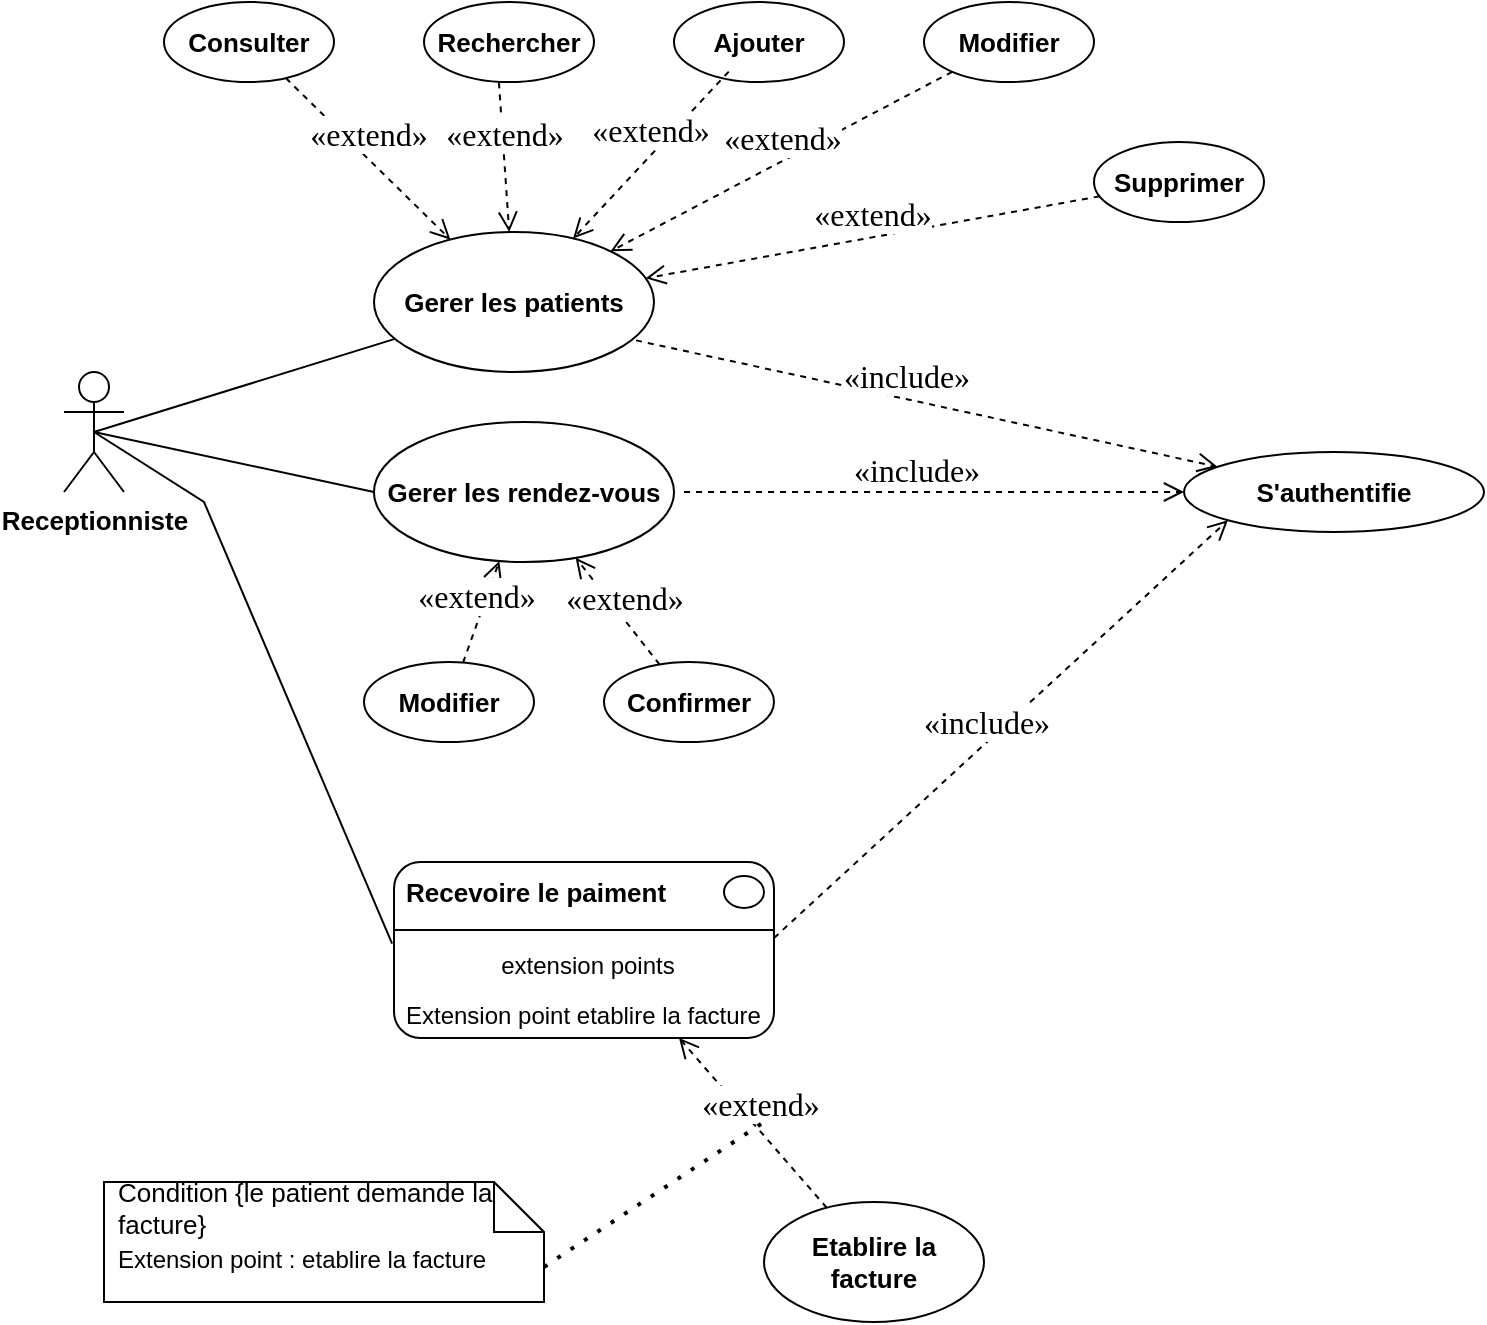 <mxfile version="26.1.1">
  <diagram name="Page-1" id="u1gZ2aq9LTJj9w4wvYT-">
    <mxGraphModel dx="1500" dy="757" grid="1" gridSize="10" guides="1" tooltips="1" connect="1" arrows="1" fold="1" page="1" pageScale="1" pageWidth="850" pageHeight="1100" math="0" shadow="0">
      <root>
        <mxCell id="0" />
        <mxCell id="1" parent="0" />
        <mxCell id="EjZLoeSiAbHl-7pljlfA-1" value="Receptionniste" style="shape=umlActor;verticalLabelPosition=bottom;verticalAlign=top;html=1;fontSize=13;fontStyle=1" vertex="1" parent="1">
          <mxGeometry x="40" y="225" width="30" height="60" as="geometry" />
        </mxCell>
        <mxCell id="EjZLoeSiAbHl-7pljlfA-2" value="Gerer les patients" style="ellipse;whiteSpace=wrap;html=1;fontSize=13;fontStyle=1" vertex="1" parent="1">
          <mxGeometry x="195" y="155" width="140" height="70" as="geometry" />
        </mxCell>
        <mxCell id="EjZLoeSiAbHl-7pljlfA-3" value="Gerer les rendez-vous" style="ellipse;whiteSpace=wrap;html=1;fontSize=13;fontStyle=1" vertex="1" parent="1">
          <mxGeometry x="195" y="250" width="150" height="70" as="geometry" />
        </mxCell>
        <mxCell id="EjZLoeSiAbHl-7pljlfA-4" value="Modifier" style="ellipse;whiteSpace=wrap;html=1;fontSize=13;fontStyle=1" vertex="1" parent="1">
          <mxGeometry x="190" y="370" width="85" height="40" as="geometry" />
        </mxCell>
        <mxCell id="EjZLoeSiAbHl-7pljlfA-5" value="Confirmer" style="ellipse;whiteSpace=wrap;html=1;fontSize=13;fontStyle=1" vertex="1" parent="1">
          <mxGeometry x="310" y="370" width="85" height="40" as="geometry" />
        </mxCell>
        <mxCell id="EjZLoeSiAbHl-7pljlfA-6" value="Consulter" style="ellipse;whiteSpace=wrap;html=1;fontSize=13;fontStyle=1" vertex="1" parent="1">
          <mxGeometry x="90" y="40" width="85" height="40" as="geometry" />
        </mxCell>
        <mxCell id="EjZLoeSiAbHl-7pljlfA-7" value="Rechercher" style="ellipse;whiteSpace=wrap;html=1;fontSize=13;fontStyle=1" vertex="1" parent="1">
          <mxGeometry x="220" y="40" width="85" height="40" as="geometry" />
        </mxCell>
        <mxCell id="EjZLoeSiAbHl-7pljlfA-8" value="Ajouter" style="ellipse;whiteSpace=wrap;html=1;fontSize=13;fontStyle=1" vertex="1" parent="1">
          <mxGeometry x="345" y="40" width="85" height="40" as="geometry" />
        </mxCell>
        <mxCell id="EjZLoeSiAbHl-7pljlfA-9" value="Modifier" style="ellipse;whiteSpace=wrap;html=1;fontSize=13;fontStyle=1" vertex="1" parent="1">
          <mxGeometry x="470" y="40" width="85" height="40" as="geometry" />
        </mxCell>
        <mxCell id="EjZLoeSiAbHl-7pljlfA-10" value="Supprimer" style="ellipse;whiteSpace=wrap;html=1;fontSize=13;fontStyle=1" vertex="1" parent="1">
          <mxGeometry x="555" y="110" width="85" height="40" as="geometry" />
        </mxCell>
        <mxCell id="EjZLoeSiAbHl-7pljlfA-12" value="&lt;span style=&quot;color: rgba(0, 0, 0, 0); font-family: monospace; font-size: 0px; text-align: start; background-color: rgb(251, 251, 251);&quot;&gt;%3CmxGraphModel%3E%3Croot%3E%3CmxCell%20id%3D%220%22%2F%3E%3CmxCell%20id%3D%221%22%20parent%3D%220%22%2F%3E%3CmxCell%20id%3D%222%22%20value%3D%22%22%20style%3D%22endArrow%3Dnone%3Bdashed%3D1%3Bhtml%3D1%3Brounded%3D0%3BentryX%3D0.004%3BentryY%3D0.347%3BentryDx%3D0%3BentryDy%3D0%3BentryPerimeter%3D0%3BexitX%3D1%3BexitY%3D0.5%3BexitDx%3D0%3BexitDy%3D0%3B%22%20edge%3D%221%22%20parent%3D%221%22%3E%3CmxGeometry%20width%3D%2250%22%20height%3D%2250%22%20relative%3D%221%22%20as%3D%22geometry%22%3E%3CmxPoint%20x%3D%22490%22%20y%3D%22265%22%20as%3D%22sourcePoint%22%2F%3E%3CmxPoint%20x%3D%22611%22%20y%3D%22299%22%20as%3D%22targetPoint%22%2F%3E%3CArray%20as%3D%22points%22%3E%3CmxPoint%20x%3D%22530%22%20y%3D%22265%22%2F%3E%3C%2FArray%3E%3C%2FmxGeometry%3E%3C%2FmxCell%3E%3C%2Froot%3E%3C%2FmxGraphModel%3E&lt;/span&gt;&lt;span style=&quot;color: rgba(0, 0, 0, 0); font-family: monospace; font-size: 0px; text-align: start; background-color: rgb(251, 251, 251);&quot;&gt;%3CmxGraphModel%3E%3Croot%3E%3CmxCell%20id%3D%220%22%2F%3E%3CmxCell%20id%3D%221%22%20parent%3D%220%22%2F%3E%3CmxCell%20id%3D%222%22%20value%3D%22%22%20style%3D%22endArrow%3Dnone%3Bdashed%3D1%3Bhtml%3D1%3Brounded%3D0%3BentryX%3D0.004%3BentryY%3D0.347%3BentryDx%3D0%3BentryDy%3D0%3BentryPerimeter%3D0%3BexitX%3D1%3BexitY%3D0.5%3BexitDx%3D0%3BexitDy%3D0%3B%22%20edge%3D%221%22%20parent%3D%221%22%3E%3CmxGeometry%20width%3D%2250%22%20height%3D%2250%22%20relative%3D%221%22%20as%3D%22geometry%22%3E%3CmxPoint%20x%3D%22490%22%20y%3D%22265%22%20as%3D%22sourcePoint%22%2F%3E%3CmxPoint%20x%3D%22611%22%20y%3D%22299%22%20as%3D%22targetPoint%22%2F%3E%3CArray%20as%3D%22points%22%3E%3CmxPoint%20x%3D%22530%22%20y%3D%22265%22%2F%3E%3C%2FArray%3E%3C%2FmxGeometry%3E%3C%2FmxCell%3E%3C%2Froot%3E%3C%2FmxGraphModel%3E&lt;/span&gt;&lt;span style=&quot;font-size:12.0pt;font-family:&amp;quot;Times New Roman&amp;quot;,serif;&lt;br/&gt;mso-fareast-font-family:&amp;quot;Times New Roman&amp;quot;;mso-ansi-language:FR;mso-fareast-language:&lt;br/&gt;FR;mso-bidi-language:AR-SA&quot;&gt;«extend»&lt;/span&gt;" style="html=1;verticalAlign=bottom;endArrow=open;dashed=1;endSize=8;curved=0;rounded=0;elbow=vertical;" edge="1" parent="1" source="EjZLoeSiAbHl-7pljlfA-10" target="EjZLoeSiAbHl-7pljlfA-2">
          <mxGeometry relative="1" as="geometry">
            <mxPoint x="460" y="180" as="sourcePoint" />
            <mxPoint x="380" y="180" as="targetPoint" />
          </mxGeometry>
        </mxCell>
        <mxCell id="EjZLoeSiAbHl-7pljlfA-14" value="&lt;span style=&quot;color: rgba(0, 0, 0, 0); font-family: monospace; font-size: 0px; text-align: start; background-color: rgb(251, 251, 251);&quot;&gt;%3CmxGraphModel%3E%3Croot%3E%3CmxCell%20id%3D%220%22%2F%3E%3CmxCell%20id%3D%221%22%20parent%3D%220%22%2F%3E%3CmxCell%20id%3D%222%22%20value%3D%22%22%20style%3D%22endArrow%3Dnone%3Bdashed%3D1%3Bhtml%3D1%3Brounded%3D0%3BentryX%3D0.004%3BentryY%3D0.347%3BentryDx%3D0%3BentryDy%3D0%3BentryPerimeter%3D0%3BexitX%3D1%3BexitY%3D0.5%3BexitDx%3D0%3BexitDy%3D0%3B%22%20edge%3D%221%22%20parent%3D%221%22%3E%3CmxGeometry%20width%3D%2250%22%20height%3D%2250%22%20relative%3D%221%22%20as%3D%22geometry%22%3E%3CmxPoint%20x%3D%22490%22%20y%3D%22265%22%20as%3D%22sourcePoint%22%2F%3E%3CmxPoint%20x%3D%22611%22%20y%3D%22299%22%20as%3D%22targetPoint%22%2F%3E%3CArray%20as%3D%22points%22%3E%3CmxPoint%20x%3D%22530%22%20y%3D%22265%22%2F%3E%3C%2FArray%3E%3C%2FmxGeometry%3E%3C%2FmxCell%3E%3C%2Froot%3E%3C%2FmxGraphModel%3E&lt;/span&gt;&lt;span style=&quot;color: rgba(0, 0, 0, 0); font-family: monospace; font-size: 0px; text-align: start; background-color: rgb(251, 251, 251);&quot;&gt;%3CmxGraphModel%3E%3Croot%3E%3CmxCell%20id%3D%220%22%2F%3E%3CmxCell%20id%3D%221%22%20parent%3D%220%22%2F%3E%3CmxCell%20id%3D%222%22%20value%3D%22%22%20style%3D%22endArrow%3Dnone%3Bdashed%3D1%3Bhtml%3D1%3Brounded%3D0%3BentryX%3D0.004%3BentryY%3D0.347%3BentryDx%3D0%3BentryDy%3D0%3BentryPerimeter%3D0%3BexitX%3D1%3BexitY%3D0.5%3BexitDx%3D0%3BexitDy%3D0%3B%22%20edge%3D%221%22%20parent%3D%221%22%3E%3CmxGeometry%20width%3D%2250%22%20height%3D%2250%22%20relative%3D%221%22%20as%3D%22geometry%22%3E%3CmxPoint%20x%3D%22490%22%20y%3D%22265%22%20as%3D%22sourcePoint%22%2F%3E%3CmxPoint%20x%3D%22611%22%20y%3D%22299%22%20as%3D%22targetPoint%22%2F%3E%3CArray%20as%3D%22points%22%3E%3CmxPoint%20x%3D%22530%22%20y%3D%22265%22%2F%3E%3C%2FArray%3E%3C%2FmxGeometry%3E%3C%2FmxCell%3E%3C%2Froot%3E%3C%2FmxGraphModel%3E&lt;/span&gt;&lt;span style=&quot;font-size:12.0pt;font-family:&amp;quot;Times New Roman&amp;quot;,serif;&lt;br/&gt;mso-fareast-font-family:&amp;quot;Times New Roman&amp;quot;;mso-ansi-language:FR;mso-fareast-language:&lt;br/&gt;FR;mso-bidi-language:AR-SA&quot;&gt;«extend»&lt;/span&gt;" style="html=1;verticalAlign=bottom;endArrow=open;dashed=1;endSize=8;curved=0;rounded=0;elbow=vertical;" edge="1" parent="1" source="EjZLoeSiAbHl-7pljlfA-9" target="EjZLoeSiAbHl-7pljlfA-2">
          <mxGeometry relative="1" as="geometry">
            <mxPoint x="558" y="137" as="sourcePoint" />
            <mxPoint x="331" y="178" as="targetPoint" />
            <Array as="points" />
          </mxGeometry>
        </mxCell>
        <mxCell id="EjZLoeSiAbHl-7pljlfA-15" value="&lt;span style=&quot;color: rgba(0, 0, 0, 0); font-family: monospace; font-size: 0px; text-align: start; background-color: rgb(251, 251, 251);&quot;&gt;%3CmxGraphModel%3E%3Croot%3E%3CmxCell%20id%3D%220%22%2F%3E%3CmxCell%20id%3D%221%22%20parent%3D%220%22%2F%3E%3CmxCell%20id%3D%222%22%20value%3D%22%22%20style%3D%22endArrow%3Dnone%3Bdashed%3D1%3Bhtml%3D1%3Brounded%3D0%3BentryX%3D0.004%3BentryY%3D0.347%3BentryDx%3D0%3BentryDy%3D0%3BentryPerimeter%3D0%3BexitX%3D1%3BexitY%3D0.5%3BexitDx%3D0%3BexitDy%3D0%3B%22%20edge%3D%221%22%20parent%3D%221%22%3E%3CmxGeometry%20width%3D%2250%22%20height%3D%2250%22%20relative%3D%221%22%20as%3D%22geometry%22%3E%3CmxPoint%20x%3D%22490%22%20y%3D%22265%22%20as%3D%22sourcePoint%22%2F%3E%3CmxPoint%20x%3D%22611%22%20y%3D%22299%22%20as%3D%22targetPoint%22%2F%3E%3CArray%20as%3D%22points%22%3E%3CmxPoint%20x%3D%22530%22%20y%3D%22265%22%2F%3E%3C%2FArray%3E%3C%2FmxGeometry%3E%3C%2FmxCell%3E%3C%2Froot%3E%3C%2FmxGraphModel%3E&lt;/span&gt;&lt;span style=&quot;color: rgba(0, 0, 0, 0); font-family: monospace; font-size: 0px; text-align: start; background-color: rgb(251, 251, 251);&quot;&gt;%3CmxGraphModel%3E%3Croot%3E%3CmxCell%20id%3D%220%22%2F%3E%3CmxCell%20id%3D%221%22%20parent%3D%220%22%2F%3E%3CmxCell%20id%3D%222%22%20value%3D%22%22%20style%3D%22endArrow%3Dnone%3Bdashed%3D1%3Bhtml%3D1%3Brounded%3D0%3BentryX%3D0.004%3BentryY%3D0.347%3BentryDx%3D0%3BentryDy%3D0%3BentryPerimeter%3D0%3BexitX%3D1%3BexitY%3D0.5%3BexitDx%3D0%3BexitDy%3D0%3B%22%20edge%3D%221%22%20parent%3D%221%22%3E%3CmxGeometry%20width%3D%2250%22%20height%3D%2250%22%20relative%3D%221%22%20as%3D%22geometry%22%3E%3CmxPoint%20x%3D%22490%22%20y%3D%22265%22%20as%3D%22sourcePoint%22%2F%3E%3CmxPoint%20x%3D%22611%22%20y%3D%22299%22%20as%3D%22targetPoint%22%2F%3E%3CArray%20as%3D%22points%22%3E%3CmxPoint%20x%3D%22530%22%20y%3D%22265%22%2F%3E%3C%2FArray%3E%3C%2FmxGeometry%3E%3C%2FmxCell%3E%3C%2Froot%3E%3C%2FmxGraphModel%3E&lt;/span&gt;&lt;span style=&quot;font-size:12.0pt;font-family:&amp;quot;Times New Roman&amp;quot;,serif;&lt;br/&gt;mso-fareast-font-family:&amp;quot;Times New Roman&amp;quot;;mso-ansi-language:FR;mso-fareast-language:&lt;br/&gt;FR;mso-bidi-language:AR-SA&quot;&gt;«extend»&lt;/span&gt;" style="html=1;verticalAlign=bottom;endArrow=open;dashed=1;endSize=8;curved=0;rounded=0;elbow=vertical;exitX=0.322;exitY=0.87;exitDx=0;exitDy=0;exitPerimeter=0;" edge="1" parent="1" source="EjZLoeSiAbHl-7pljlfA-8" target="EjZLoeSiAbHl-7pljlfA-2">
          <mxGeometry relative="1" as="geometry">
            <mxPoint x="304.94" y="85.26" as="sourcePoint" />
            <mxPoint x="133.94" y="175.26" as="targetPoint" />
            <Array as="points" />
          </mxGeometry>
        </mxCell>
        <mxCell id="EjZLoeSiAbHl-7pljlfA-17" value="&lt;span style=&quot;color: rgba(0, 0, 0, 0); font-family: monospace; font-size: 0px; text-align: start; background-color: rgb(251, 251, 251);&quot;&gt;%3CmxGraphModel%3E%3Croot%3E%3CmxCell%20id%3D%220%22%2F%3E%3CmxCell%20id%3D%221%22%20parent%3D%220%22%2F%3E%3CmxCell%20id%3D%222%22%20value%3D%22%22%20style%3D%22endArrow%3Dnone%3Bdashed%3D1%3Bhtml%3D1%3Brounded%3D0%3BentryX%3D0.004%3BentryY%3D0.347%3BentryDx%3D0%3BentryDy%3D0%3BentryPerimeter%3D0%3BexitX%3D1%3BexitY%3D0.5%3BexitDx%3D0%3BexitDy%3D0%3B%22%20edge%3D%221%22%20parent%3D%221%22%3E%3CmxGeometry%20width%3D%2250%22%20height%3D%2250%22%20relative%3D%221%22%20as%3D%22geometry%22%3E%3CmxPoint%20x%3D%22490%22%20y%3D%22265%22%20as%3D%22sourcePoint%22%2F%3E%3CmxPoint%20x%3D%22611%22%20y%3D%22299%22%20as%3D%22targetPoint%22%2F%3E%3CArray%20as%3D%22points%22%3E%3CmxPoint%20x%3D%22530%22%20y%3D%22265%22%2F%3E%3C%2FArray%3E%3C%2FmxGeometry%3E%3C%2FmxCell%3E%3C%2Froot%3E%3C%2FmxGraphModel%3E&lt;/span&gt;&lt;span style=&quot;color: rgba(0, 0, 0, 0); font-family: monospace; font-size: 0px; text-align: start; background-color: rgb(251, 251, 251);&quot;&gt;%3CmxGraphModel%3E%3Croot%3E%3CmxCell%20id%3D%220%22%2F%3E%3CmxCell%20id%3D%221%22%20parent%3D%220%22%2F%3E%3CmxCell%20id%3D%222%22%20value%3D%22%22%20style%3D%22endArrow%3Dnone%3Bdashed%3D1%3Bhtml%3D1%3Brounded%3D0%3BentryX%3D0.004%3BentryY%3D0.347%3BentryDx%3D0%3BentryDy%3D0%3BentryPerimeter%3D0%3BexitX%3D1%3BexitY%3D0.5%3BexitDx%3D0%3BexitDy%3D0%3B%22%20edge%3D%221%22%20parent%3D%221%22%3E%3CmxGeometry%20width%3D%2250%22%20height%3D%2250%22%20relative%3D%221%22%20as%3D%22geometry%22%3E%3CmxPoint%20x%3D%22490%22%20y%3D%22265%22%20as%3D%22sourcePoint%22%2F%3E%3CmxPoint%20x%3D%22611%22%20y%3D%22299%22%20as%3D%22targetPoint%22%2F%3E%3CArray%20as%3D%22points%22%3E%3CmxPoint%20x%3D%22530%22%20y%3D%22265%22%2F%3E%3C%2FArray%3E%3C%2FmxGeometry%3E%3C%2FmxCell%3E%3C%2Froot%3E%3C%2FmxGraphModel%3E&lt;/span&gt;&lt;span style=&quot;font-size:12.0pt;font-family:&amp;quot;Times New Roman&amp;quot;,serif;&lt;br/&gt;mso-fareast-font-family:&amp;quot;Times New Roman&amp;quot;;mso-ansi-language:FR;mso-fareast-language:&lt;br/&gt;FR;mso-bidi-language:AR-SA&quot;&gt;«extend»&lt;/span&gt;" style="html=1;verticalAlign=bottom;endArrow=open;dashed=1;endSize=8;curved=0;rounded=0;elbow=vertical;exitX=0.322;exitY=0.87;exitDx=0;exitDy=0;exitPerimeter=0;" edge="1" parent="1" target="EjZLoeSiAbHl-7pljlfA-2">
          <mxGeometry relative="1" as="geometry">
            <mxPoint x="257.47" y="80.2" as="sourcePoint" />
            <mxPoint x="180.47" y="163.2" as="targetPoint" />
            <Array as="points" />
          </mxGeometry>
        </mxCell>
        <mxCell id="EjZLoeSiAbHl-7pljlfA-19" value="&lt;span style=&quot;color: rgba(0, 0, 0, 0); font-family: monospace; font-size: 0px; text-align: start; background-color: rgb(251, 251, 251);&quot;&gt;%3CmxGraphModel%3E%3Croot%3E%3CmxCell%20id%3D%220%22%2F%3E%3CmxCell%20id%3D%221%22%20parent%3D%220%22%2F%3E%3CmxCell%20id%3D%222%22%20value%3D%22%22%20style%3D%22endArrow%3Dnone%3Bdashed%3D1%3Bhtml%3D1%3Brounded%3D0%3BentryX%3D0.004%3BentryY%3D0.347%3BentryDx%3D0%3BentryDy%3D0%3BentryPerimeter%3D0%3BexitX%3D1%3BexitY%3D0.5%3BexitDx%3D0%3BexitDy%3D0%3B%22%20edge%3D%221%22%20parent%3D%221%22%3E%3CmxGeometry%20width%3D%2250%22%20height%3D%2250%22%20relative%3D%221%22%20as%3D%22geometry%22%3E%3CmxPoint%20x%3D%22490%22%20y%3D%22265%22%20as%3D%22sourcePoint%22%2F%3E%3CmxPoint%20x%3D%22611%22%20y%3D%22299%22%20as%3D%22targetPoint%22%2F%3E%3CArray%20as%3D%22points%22%3E%3CmxPoint%20x%3D%22530%22%20y%3D%22265%22%2F%3E%3C%2FArray%3E%3C%2FmxGeometry%3E%3C%2FmxCell%3E%3C%2Froot%3E%3C%2FmxGraphModel%3E&lt;/span&gt;&lt;span style=&quot;color: rgba(0, 0, 0, 0); font-family: monospace; font-size: 0px; text-align: start; background-color: rgb(251, 251, 251);&quot;&gt;%3CmxGraphModel%3E%3Croot%3E%3CmxCell%20id%3D%220%22%2F%3E%3CmxCell%20id%3D%221%22%20parent%3D%220%22%2F%3E%3CmxCell%20id%3D%222%22%20value%3D%22%22%20style%3D%22endArrow%3Dnone%3Bdashed%3D1%3Bhtml%3D1%3Brounded%3D0%3BentryX%3D0.004%3BentryY%3D0.347%3BentryDx%3D0%3BentryDy%3D0%3BentryPerimeter%3D0%3BexitX%3D1%3BexitY%3D0.5%3BexitDx%3D0%3BexitDy%3D0%3B%22%20edge%3D%221%22%20parent%3D%221%22%3E%3CmxGeometry%20width%3D%2250%22%20height%3D%2250%22%20relative%3D%221%22%20as%3D%22geometry%22%3E%3CmxPoint%20x%3D%22490%22%20y%3D%22265%22%20as%3D%22sourcePoint%22%2F%3E%3CmxPoint%20x%3D%22611%22%20y%3D%22299%22%20as%3D%22targetPoint%22%2F%3E%3CArray%20as%3D%22points%22%3E%3CmxPoint%20x%3D%22530%22%20y%3D%22265%22%2F%3E%3C%2FArray%3E%3C%2FmxGeometry%3E%3C%2FmxCell%3E%3C%2Froot%3E%3C%2FmxGraphModel%3E&lt;/span&gt;&lt;span style=&quot;font-size:12.0pt;font-family:&amp;quot;Times New Roman&amp;quot;,serif;&lt;br/&gt;mso-fareast-font-family:&amp;quot;Times New Roman&amp;quot;;mso-ansi-language:FR;mso-fareast-language:&lt;br/&gt;FR;mso-bidi-language:AR-SA&quot;&gt;«extend»&lt;/span&gt;" style="html=1;verticalAlign=bottom;endArrow=open;dashed=1;endSize=8;curved=0;rounded=0;elbow=vertical;" edge="1" parent="1" source="EjZLoeSiAbHl-7pljlfA-6" target="EjZLoeSiAbHl-7pljlfA-2">
          <mxGeometry relative="1" as="geometry">
            <mxPoint x="147.0" y="100" as="sourcePoint" />
            <mxPoint x="70" y="183" as="targetPoint" />
            <Array as="points" />
          </mxGeometry>
        </mxCell>
        <mxCell id="EjZLoeSiAbHl-7pljlfA-20" value="" style="endArrow=none;html=1;rounded=0;exitX=0.5;exitY=0.5;exitDx=0;exitDy=0;exitPerimeter=0;" edge="1" parent="1" source="EjZLoeSiAbHl-7pljlfA-1" target="EjZLoeSiAbHl-7pljlfA-2">
          <mxGeometry width="50" height="50" relative="1" as="geometry">
            <mxPoint x="400" y="200" as="sourcePoint" />
            <mxPoint x="450" y="150" as="targetPoint" />
          </mxGeometry>
        </mxCell>
        <mxCell id="EjZLoeSiAbHl-7pljlfA-21" value="" style="endArrow=none;html=1;rounded=0;exitX=0.5;exitY=0.5;exitDx=0;exitDy=0;exitPerimeter=0;entryX=0;entryY=0.5;entryDx=0;entryDy=0;" edge="1" parent="1" source="EjZLoeSiAbHl-7pljlfA-1" target="EjZLoeSiAbHl-7pljlfA-3">
          <mxGeometry width="50" height="50" relative="1" as="geometry">
            <mxPoint x="55" y="255" as="sourcePoint" />
            <mxPoint x="205" y="208" as="targetPoint" />
            <Array as="points" />
          </mxGeometry>
        </mxCell>
        <mxCell id="EjZLoeSiAbHl-7pljlfA-22" value="&lt;span style=&quot;color: rgba(0, 0, 0, 0); font-family: monospace; font-size: 0px; text-align: start; background-color: rgb(251, 251, 251);&quot;&gt;%3CmxGraphModel%3E%3Croot%3E%3CmxCell%20id%3D%220%22%2F%3E%3CmxCell%20id%3D%221%22%20parent%3D%220%22%2F%3E%3CmxCell%20id%3D%222%22%20value%3D%22%22%20style%3D%22endArrow%3Dnone%3Bdashed%3D1%3Bhtml%3D1%3Brounded%3D0%3BentryX%3D0.004%3BentryY%3D0.347%3BentryDx%3D0%3BentryDy%3D0%3BentryPerimeter%3D0%3BexitX%3D1%3BexitY%3D0.5%3BexitDx%3D0%3BexitDy%3D0%3B%22%20edge%3D%221%22%20parent%3D%221%22%3E%3CmxGeometry%20width%3D%2250%22%20height%3D%2250%22%20relative%3D%221%22%20as%3D%22geometry%22%3E%3CmxPoint%20x%3D%22490%22%20y%3D%22265%22%20as%3D%22sourcePoint%22%2F%3E%3CmxPoint%20x%3D%22611%22%20y%3D%22299%22%20as%3D%22targetPoint%22%2F%3E%3CArray%20as%3D%22points%22%3E%3CmxPoint%20x%3D%22530%22%20y%3D%22265%22%2F%3E%3C%2FArray%3E%3C%2FmxGeometry%3E%3C%2FmxCell%3E%3C%2Froot%3E%3C%2FmxGraphModel%3E&lt;/span&gt;&lt;span style=&quot;color: rgba(0, 0, 0, 0); font-family: monospace; font-size: 0px; text-align: start; background-color: rgb(251, 251, 251);&quot;&gt;%3CmxGraphModel%3E%3Croot%3E%3CmxCell%20id%3D%220%22%2F%3E%3CmxCell%20id%3D%221%22%20parent%3D%220%22%2F%3E%3CmxCell%20id%3D%222%22%20value%3D%22%22%20style%3D%22endArrow%3Dnone%3Bdashed%3D1%3Bhtml%3D1%3Brounded%3D0%3BentryX%3D0.004%3BentryY%3D0.347%3BentryDx%3D0%3BentryDy%3D0%3BentryPerimeter%3D0%3BexitX%3D1%3BexitY%3D0.5%3BexitDx%3D0%3BexitDy%3D0%3B%22%20edge%3D%221%22%20parent%3D%221%22%3E%3CmxGeometry%20width%3D%2250%22%20height%3D%2250%22%20relative%3D%221%22%20as%3D%22geometry%22%3E%3CmxPoint%20x%3D%22490%22%20y%3D%22265%22%20as%3D%22sourcePoint%22%2F%3E%3CmxPoint%20x%3D%22611%22%20y%3D%22299%22%20as%3D%22targetPoint%22%2F%3E%3CArray%20as%3D%22points%22%3E%3CmxPoint%20x%3D%22530%22%20y%3D%22265%22%2F%3E%3C%2FArray%3E%3C%2FmxGeometry%3E%3C%2FmxCell%3E%3C%2Froot%3E%3C%2FmxGraphModel%3E&lt;/span&gt;&lt;span style=&quot;font-size:12.0pt;font-family:&amp;quot;Times New Roman&amp;quot;,serif;&lt;br/&gt;mso-fareast-font-family:&amp;quot;Times New Roman&amp;quot;;mso-ansi-language:FR;mso-fareast-language:&lt;br/&gt;FR;mso-bidi-language:AR-SA&quot;&gt;«extend»&lt;/span&gt;" style="html=1;verticalAlign=bottom;endArrow=open;dashed=1;endSize=8;curved=0;rounded=0;elbow=vertical;" edge="1" parent="1" source="EjZLoeSiAbHl-7pljlfA-5" target="EjZLoeSiAbHl-7pljlfA-3">
          <mxGeometry x="-0.184" y="1" relative="1" as="geometry">
            <mxPoint x="572.17" y="328.9" as="sourcePoint" />
            <mxPoint x="470" y="300" as="targetPoint" />
            <mxPoint as="offset" />
          </mxGeometry>
        </mxCell>
        <mxCell id="EjZLoeSiAbHl-7pljlfA-23" value="&lt;span style=&quot;color: rgba(0, 0, 0, 0); font-family: monospace; font-size: 0px; text-align: start; background-color: rgb(251, 251, 251);&quot;&gt;%3CmxGraphModel%3E%3Croot%3E%3CmxCell%20id%3D%220%22%2F%3E%3CmxCell%20id%3D%221%22%20parent%3D%220%22%2F%3E%3CmxCell%20id%3D%222%22%20value%3D%22%22%20style%3D%22endArrow%3Dnone%3Bdashed%3D1%3Bhtml%3D1%3Brounded%3D0%3BentryX%3D0.004%3BentryY%3D0.347%3BentryDx%3D0%3BentryDy%3D0%3BentryPerimeter%3D0%3BexitX%3D1%3BexitY%3D0.5%3BexitDx%3D0%3BexitDy%3D0%3B%22%20edge%3D%221%22%20parent%3D%221%22%3E%3CmxGeometry%20width%3D%2250%22%20height%3D%2250%22%20relative%3D%221%22%20as%3D%22geometry%22%3E%3CmxPoint%20x%3D%22490%22%20y%3D%22265%22%20as%3D%22sourcePoint%22%2F%3E%3CmxPoint%20x%3D%22611%22%20y%3D%22299%22%20as%3D%22targetPoint%22%2F%3E%3CArray%20as%3D%22points%22%3E%3CmxPoint%20x%3D%22530%22%20y%3D%22265%22%2F%3E%3C%2FArray%3E%3C%2FmxGeometry%3E%3C%2FmxCell%3E%3C%2Froot%3E%3C%2FmxGraphModel%3E&lt;/span&gt;&lt;span style=&quot;color: rgba(0, 0, 0, 0); font-family: monospace; font-size: 0px; text-align: start; background-color: rgb(251, 251, 251);&quot;&gt;%3CmxGraphModel%3E%3Croot%3E%3CmxCell%20id%3D%220%22%2F%3E%3CmxCell%20id%3D%221%22%20parent%3D%220%22%2F%3E%3CmxCell%20id%3D%222%22%20value%3D%22%22%20style%3D%22endArrow%3Dnone%3Bdashed%3D1%3Bhtml%3D1%3Brounded%3D0%3BentryX%3D0.004%3BentryY%3D0.347%3BentryDx%3D0%3BentryDy%3D0%3BentryPerimeter%3D0%3BexitX%3D1%3BexitY%3D0.5%3BexitDx%3D0%3BexitDy%3D0%3B%22%20edge%3D%221%22%20parent%3D%221%22%3E%3CmxGeometry%20width%3D%2250%22%20height%3D%2250%22%20relative%3D%221%22%20as%3D%22geometry%22%3E%3CmxPoint%20x%3D%22490%22%20y%3D%22265%22%20as%3D%22sourcePoint%22%2F%3E%3CmxPoint%20x%3D%22611%22%20y%3D%22299%22%20as%3D%22targetPoint%22%2F%3E%3CArray%20as%3D%22points%22%3E%3CmxPoint%20x%3D%22530%22%20y%3D%22265%22%2F%3E%3C%2FArray%3E%3C%2FmxGeometry%3E%3C%2FmxCell%3E%3C%2Froot%3E%3C%2FmxGraphModel%3E&lt;/span&gt;&lt;span style=&quot;font-size:12.0pt;font-family:&amp;quot;Times New Roman&amp;quot;,serif;&lt;br/&gt;mso-fareast-font-family:&amp;quot;Times New Roman&amp;quot;;mso-ansi-language:FR;mso-fareast-language:&lt;br/&gt;FR;mso-bidi-language:AR-SA&quot;&gt;«extend»&lt;/span&gt;" style="html=1;verticalAlign=bottom;endArrow=open;dashed=1;endSize=8;curved=0;rounded=0;elbow=vertical;" edge="1" parent="1" source="EjZLoeSiAbHl-7pljlfA-4" target="EjZLoeSiAbHl-7pljlfA-3">
          <mxGeometry x="-0.184" y="1" relative="1" as="geometry">
            <mxPoint x="175.11" y="369.78" as="sourcePoint" />
            <mxPoint x="133.11" y="316.78" as="targetPoint" />
            <mxPoint as="offset" />
          </mxGeometry>
        </mxCell>
        <mxCell id="EjZLoeSiAbHl-7pljlfA-25" value="" style="fontStyle=1;align=center;verticalAlign=top;childLayout=stackLayout;horizontal=1;horizontalStack=0;resizeParent=1;resizeParentMax=0;resizeLast=0;marginBottom=0;rounded=1;shadow=0;glass=0;fontSize=13;" vertex="1" parent="1">
          <mxGeometry x="205" y="470" width="190" height="88" as="geometry" />
        </mxCell>
        <mxCell id="EjZLoeSiAbHl-7pljlfA-26" value="Recevoire le paiment" style="html=1;align=left;spacingLeft=4;verticalAlign=middle;strokeColor=none;fillColor=none;fontStyle=1;whiteSpace=wrap;fontSize=13;" vertex="1" parent="EjZLoeSiAbHl-7pljlfA-25">
          <mxGeometry width="190" height="30" as="geometry" />
        </mxCell>
        <mxCell id="EjZLoeSiAbHl-7pljlfA-27" value="" style="shape=ellipse;fontSize=13;" vertex="1" parent="EjZLoeSiAbHl-7pljlfA-26">
          <mxGeometry x="1" width="20" height="16" relative="1" as="geometry">
            <mxPoint x="-25" y="7" as="offset" />
          </mxGeometry>
        </mxCell>
        <mxCell id="EjZLoeSiAbHl-7pljlfA-28" value="" style="line;strokeWidth=1;fillColor=none;align=left;verticalAlign=middle;spacingTop=-1;spacingLeft=3;spacingRight=3;rotatable=0;labelPosition=right;points=[];portConstraint=eastwest;fontSize=13;" vertex="1" parent="EjZLoeSiAbHl-7pljlfA-25">
          <mxGeometry y="30" width="190" height="8" as="geometry" />
        </mxCell>
        <mxCell id="EjZLoeSiAbHl-7pljlfA-29" value="extension points" style="html=1;align=center;spacingLeft=4;verticalAlign=top;strokeColor=none;fillColor=none;whiteSpace=wrap;" vertex="1" parent="EjZLoeSiAbHl-7pljlfA-25">
          <mxGeometry y="38" width="190" height="25" as="geometry" />
        </mxCell>
        <mxCell id="EjZLoeSiAbHl-7pljlfA-30" value="Extension point etablire la facture" style="html=1;align=left;spacingLeft=4;verticalAlign=top;strokeColor=none;fillColor=none;whiteSpace=wrap;" vertex="1" parent="EjZLoeSiAbHl-7pljlfA-25">
          <mxGeometry y="63" width="190" height="25" as="geometry" />
        </mxCell>
        <mxCell id="EjZLoeSiAbHl-7pljlfA-32" value="" style="endArrow=none;html=1;rounded=0;exitX=-0.005;exitY=0.112;exitDx=0;exitDy=0;entryX=0.5;entryY=0.5;entryDx=0;entryDy=0;entryPerimeter=0;exitPerimeter=0;" edge="1" parent="1" source="EjZLoeSiAbHl-7pljlfA-29" target="EjZLoeSiAbHl-7pljlfA-1">
          <mxGeometry width="50" height="50" relative="1" as="geometry">
            <mxPoint x="400" y="500" as="sourcePoint" />
            <mxPoint x="450" y="450" as="targetPoint" />
            <Array as="points">
              <mxPoint x="110" y="290" />
            </Array>
          </mxGeometry>
        </mxCell>
        <mxCell id="EjZLoeSiAbHl-7pljlfA-33" value="S&#39;authentifie" style="ellipse;whiteSpace=wrap;html=1;fontSize=13;fontStyle=1" vertex="1" parent="1">
          <mxGeometry x="600" y="265" width="150" height="40" as="geometry" />
        </mxCell>
        <mxCell id="EjZLoeSiAbHl-7pljlfA-34" value="&lt;span style=&quot;color: rgba(0, 0, 0, 0); font-family: monospace; font-size: 0px; text-align: start; background-color: rgb(251, 251, 251);&quot;&gt;%3CmxGraphModel%3E%3Croot%3E%3CmxCell%20id%3D%220%22%2F%3E%3CmxCell%20id%3D%221%22%20parent%3D%220%22%2F%3E%3CmxCell%20id%3D%222%22%20value%3D%22%22%20style%3D%22endArrow%3Dnone%3Bdashed%3D1%3Bhtml%3D1%3Brounded%3D0%3BentryX%3D0.004%3BentryY%3D0.347%3BentryDx%3D0%3BentryDy%3D0%3BentryPerimeter%3D0%3BexitX%3D1%3BexitY%3D0.5%3BexitDx%3D0%3BexitDy%3D0%3B%22%20edge%3D%221%22%20parent%3D%221%22%3E%3CmxGeometry%20width%3D%2250%22%20height%3D%2250%22%20relative%3D%221%22%20as%3D%22geometry%22%3E%3CmxPoint%20x%3D%22490%22%20y%3D%22265%22%20as%3D%22sourcePoint%22%2F%3E%3CmxPoint%20x%3D%22611%22%20y%3D%22299%22%20as%3D%22targetPoint%22%2F%3E%3CArray%20as%3D%22points%22%3E%3CmxPoint%20x%3D%22530%22%20y%3D%22265%22%2F%3E%3C%2FArray%3E%3C%2FmxGeometry%3E%3C%2FmxCell%3E%3C%2Froot%3E%3C%2FmxGraphModel%3E&lt;/span&gt;&lt;span style=&quot;color: rgba(0, 0, 0, 0); font-family: monospace; font-size: 0px; text-align: start; background-color: rgb(251, 251, 251);&quot;&gt;%3CmxGraphModel%3E%3Croot%3E%3CmxCell%20id%3D%220%22%2F%3E%3CmxCell%20id%3D%221%22%20parent%3D%220%22%2F%3E%3CmxCell%20id%3D%222%22%20value%3D%22%22%20style%3D%22endArrow%3Dnone%3Bdashed%3D1%3Bhtml%3D1%3Brounded%3D0%3BentryX%3D0.004%3BentryY%3D0.347%3BentryDx%3D0%3BentryDy%3D0%3BentryPerimeter%3D0%3BexitX%3D1%3BexitY%3D0.5%3BexitDx%3D0%3BexitDy%3D0%3B%22%20edge%3D%221%22%20parent%3D%221%22%3E%3CmxGeometry%20width%3D%2250%22%20height%3D%2250%22%20relative%3D%221%22%20as%3D%22geometry%22%3E%3CmxPoint%20x%3D%22490%22%20y%3D%22265%22%20as%3D%22sourcePoint%22%2F%3E%3CmxPoint%20x%3D%22611%22%20y%3D%22299%22%20as%3D%22targetPoint%22%2F%3E%3CArray%20as%3D%22points%22%3E%3CmxPoint%20x%3D%22530%22%20y%3D%22265%22%2F%3E%3C%2FArray%3E%3C%2FmxGeometry%3E%3C%2FmxCell%3E%3C%2Froot%3E%3C%2FmxGraphModel%3E&lt;/span&gt;&lt;span style=&quot;font-size:12.0pt;font-family:&amp;quot;Times New Roman&amp;quot;,serif;&lt;br/&gt;mso-fareast-font-family:&amp;quot;Times New Roman&amp;quot;;mso-ansi-language:FR;mso-fareast-language:&lt;br/&gt;FR;mso-bidi-language:AR-SA&quot;&gt;«include&lt;/span&gt;&lt;span style=&quot;font-family: &amp;quot;Times New Roman&amp;quot;, serif; font-size: 12pt; background-color: light-dark(#ffffff, var(--ge-dark-color, #121212)); color: light-dark(rgb(0, 0, 0), rgb(255, 255, 255));&quot;&gt;»&lt;/span&gt;" style="html=1;verticalAlign=bottom;endArrow=open;dashed=1;endSize=8;curved=0;rounded=0;elbow=vertical;entryX=0;entryY=1;entryDx=0;entryDy=0;exitX=1;exitY=0;exitDx=0;exitDy=0;" edge="1" parent="1" source="EjZLoeSiAbHl-7pljlfA-29" target="EjZLoeSiAbHl-7pljlfA-33">
          <mxGeometry x="-0.073" y="-1" relative="1" as="geometry">
            <mxPoint x="592.32" y="403.12" as="sourcePoint" />
            <mxPoint x="550.32" y="350.12" as="targetPoint" />
            <mxPoint as="offset" />
          </mxGeometry>
        </mxCell>
        <mxCell id="EjZLoeSiAbHl-7pljlfA-35" value="Etablire la facture" style="ellipse;whiteSpace=wrap;html=1;fontSize=13;fontStyle=1" vertex="1" parent="1">
          <mxGeometry x="390" y="640" width="110" height="60" as="geometry" />
        </mxCell>
        <mxCell id="EjZLoeSiAbHl-7pljlfA-36" value="Extension point : etablire la facture" style="shape=note2;boundedLbl=1;whiteSpace=wrap;html=1;size=25;verticalAlign=top;align=left;spacingLeft=5;" vertex="1" parent="1">
          <mxGeometry x="60" y="630" width="220" height="60" as="geometry" />
        </mxCell>
        <mxCell id="EjZLoeSiAbHl-7pljlfA-37" value="Condition {le patient demande la facture}" style="resizeWidth=1;part=1;strokeColor=none;fillColor=none;align=left;spacingLeft=5;whiteSpace=wrap;html=1;fontSize=13;" vertex="1" parent="EjZLoeSiAbHl-7pljlfA-36">
          <mxGeometry width="220.0" height="25" relative="1" as="geometry" />
        </mxCell>
        <mxCell id="EjZLoeSiAbHl-7pljlfA-39" value="&lt;span style=&quot;color: rgba(0, 0, 0, 0); font-family: monospace; font-size: 0px; text-align: start; background-color: rgb(251, 251, 251);&quot;&gt;%3CmxGraphModel%3E%3Croot%3E%3CmxCell%20id%3D%220%22%2F%3E%3CmxCell%20id%3D%221%22%20parent%3D%220%22%2F%3E%3CmxCell%20id%3D%222%22%20value%3D%22%22%20style%3D%22endArrow%3Dnone%3Bdashed%3D1%3Bhtml%3D1%3Brounded%3D0%3BentryX%3D0.004%3BentryY%3D0.347%3BentryDx%3D0%3BentryDy%3D0%3BentryPerimeter%3D0%3BexitX%3D1%3BexitY%3D0.5%3BexitDx%3D0%3BexitDy%3D0%3B%22%20edge%3D%221%22%20parent%3D%221%22%3E%3CmxGeometry%20width%3D%2250%22%20height%3D%2250%22%20relative%3D%221%22%20as%3D%22geometry%22%3E%3CmxPoint%20x%3D%22490%22%20y%3D%22265%22%20as%3D%22sourcePoint%22%2F%3E%3CmxPoint%20x%3D%22611%22%20y%3D%22299%22%20as%3D%22targetPoint%22%2F%3E%3CArray%20as%3D%22points%22%3E%3CmxPoint%20x%3D%22530%22%20y%3D%22265%22%2F%3E%3C%2FArray%3E%3C%2FmxGeometry%3E%3C%2FmxCell%3E%3C%2Froot%3E%3C%2FmxGraphModel%3E&lt;/span&gt;&lt;span style=&quot;color: rgba(0, 0, 0, 0); font-family: monospace; font-size: 0px; text-align: start; background-color: rgb(251, 251, 251);&quot;&gt;%3CmxGraphModel%3E%3Croot%3E%3CmxCell%20id%3D%220%22%2F%3E%3CmxCell%20id%3D%221%22%20parent%3D%220%22%2F%3E%3CmxCell%20id%3D%222%22%20value%3D%22%22%20style%3D%22endArrow%3Dnone%3Bdashed%3D1%3Bhtml%3D1%3Brounded%3D0%3BentryX%3D0.004%3BentryY%3D0.347%3BentryDx%3D0%3BentryDy%3D0%3BentryPerimeter%3D0%3BexitX%3D1%3BexitY%3D0.5%3BexitDx%3D0%3BexitDy%3D0%3B%22%20edge%3D%221%22%20parent%3D%221%22%3E%3CmxGeometry%20width%3D%2250%22%20height%3D%2250%22%20relative%3D%221%22%20as%3D%22geometry%22%3E%3CmxPoint%20x%3D%22490%22%20y%3D%22265%22%20as%3D%22sourcePoint%22%2F%3E%3CmxPoint%20x%3D%22611%22%20y%3D%22299%22%20as%3D%22targetPoint%22%2F%3E%3CArray%20as%3D%22points%22%3E%3CmxPoint%20x%3D%22530%22%20y%3D%22265%22%2F%3E%3C%2FArray%3E%3C%2FmxGeometry%3E%3C%2FmxCell%3E%3C%2Froot%3E%3C%2FmxGraphModel%3E&lt;/span&gt;&lt;span style=&quot;font-size:12.0pt;font-family:&amp;quot;Times New Roman&amp;quot;,serif;&lt;br/&gt;mso-fareast-font-family:&amp;quot;Times New Roman&amp;quot;;mso-ansi-language:FR;mso-fareast-language:&lt;br/&gt;FR;mso-bidi-language:AR-SA&quot;&gt;«extend&lt;/span&gt;&lt;span style=&quot;font-family: &amp;quot;Times New Roman&amp;quot;, serif; font-size: 12pt; background-color: light-dark(#ffffff, var(--ge-dark-color, #121212)); color: light-dark(rgb(0, 0, 0), rgb(255, 255, 255));&quot;&gt;»&lt;/span&gt;" style="html=1;verticalAlign=bottom;endArrow=open;dashed=1;endSize=8;curved=0;rounded=0;elbow=vertical;entryX=0.75;entryY=1;entryDx=0;entryDy=0;" edge="1" parent="1" source="EjZLoeSiAbHl-7pljlfA-35" target="EjZLoeSiAbHl-7pljlfA-30">
          <mxGeometry x="-0.073" y="-1" relative="1" as="geometry">
            <mxPoint x="395" y="641.6" as="sourcePoint" />
            <mxPoint x="664" y="449.6" as="targetPoint" />
            <mxPoint as="offset" />
          </mxGeometry>
        </mxCell>
        <mxCell id="EjZLoeSiAbHl-7pljlfA-42" value="" style="endArrow=none;dashed=1;html=1;dashPattern=1 3;strokeWidth=2;rounded=0;exitX=0;exitY=0;exitDx=220;exitDy=42.5;exitPerimeter=0;" edge="1" parent="1" source="EjZLoeSiAbHl-7pljlfA-36">
          <mxGeometry width="50" height="50" relative="1" as="geometry">
            <mxPoint x="260" y="560" as="sourcePoint" />
            <mxPoint x="390" y="600" as="targetPoint" />
          </mxGeometry>
        </mxCell>
        <mxCell id="EjZLoeSiAbHl-7pljlfA-43" value="&lt;span style=&quot;color: rgba(0, 0, 0, 0); font-family: monospace; font-size: 0px; text-align: start; background-color: rgb(251, 251, 251);&quot;&gt;%3CmxGraphModel%3E%3Croot%3E%3CmxCell%20id%3D%220%22%2F%3E%3CmxCell%20id%3D%221%22%20parent%3D%220%22%2F%3E%3CmxCell%20id%3D%222%22%20value%3D%22%22%20style%3D%22endArrow%3Dnone%3Bdashed%3D1%3Bhtml%3D1%3Brounded%3D0%3BentryX%3D0.004%3BentryY%3D0.347%3BentryDx%3D0%3BentryDy%3D0%3BentryPerimeter%3D0%3BexitX%3D1%3BexitY%3D0.5%3BexitDx%3D0%3BexitDy%3D0%3B%22%20edge%3D%221%22%20parent%3D%221%22%3E%3CmxGeometry%20width%3D%2250%22%20height%3D%2250%22%20relative%3D%221%22%20as%3D%22geometry%22%3E%3CmxPoint%20x%3D%22490%22%20y%3D%22265%22%20as%3D%22sourcePoint%22%2F%3E%3CmxPoint%20x%3D%22611%22%20y%3D%22299%22%20as%3D%22targetPoint%22%2F%3E%3CArray%20as%3D%22points%22%3E%3CmxPoint%20x%3D%22530%22%20y%3D%22265%22%2F%3E%3C%2FArray%3E%3C%2FmxGeometry%3E%3C%2FmxCell%3E%3C%2Froot%3E%3C%2FmxGraphModel%3E&lt;/span&gt;&lt;span style=&quot;color: rgba(0, 0, 0, 0); font-family: monospace; font-size: 0px; text-align: start; background-color: rgb(251, 251, 251);&quot;&gt;%3CmxGraphModel%3E%3Croot%3E%3CmxCell%20id%3D%220%22%2F%3E%3CmxCell%20id%3D%221%22%20parent%3D%220%22%2F%3E%3CmxCell%20id%3D%222%22%20value%3D%22%22%20style%3D%22endArrow%3Dnone%3Bdashed%3D1%3Bhtml%3D1%3Brounded%3D0%3BentryX%3D0.004%3BentryY%3D0.347%3BentryDx%3D0%3BentryDy%3D0%3BentryPerimeter%3D0%3BexitX%3D1%3BexitY%3D0.5%3BexitDx%3D0%3BexitDy%3D0%3B%22%20edge%3D%221%22%20parent%3D%221%22%3E%3CmxGeometry%20width%3D%2250%22%20height%3D%2250%22%20relative%3D%221%22%20as%3D%22geometry%22%3E%3CmxPoint%20x%3D%22490%22%20y%3D%22265%22%20as%3D%22sourcePoint%22%2F%3E%3CmxPoint%20x%3D%22611%22%20y%3D%22299%22%20as%3D%22targetPoint%22%2F%3E%3CArray%20as%3D%22points%22%3E%3CmxPoint%20x%3D%22530%22%20y%3D%22265%22%2F%3E%3C%2FArray%3E%3C%2FmxGeometry%3E%3C%2FmxCell%3E%3C%2Froot%3E%3C%2FmxGraphModel%3E&lt;/span&gt;&lt;span style=&quot;font-size:12.0pt;font-family:&amp;quot;Times New Roman&amp;quot;,serif;&lt;br/&gt;mso-fareast-font-family:&amp;quot;Times New Roman&amp;quot;;mso-ansi-language:FR;mso-fareast-language:&lt;br/&gt;FR;mso-bidi-language:AR-SA&quot;&gt;«include&lt;/span&gt;&lt;span style=&quot;font-family: &amp;quot;Times New Roman&amp;quot;, serif; font-size: 12pt; background-color: light-dark(#ffffff, var(--ge-dark-color, #121212)); color: light-dark(rgb(0, 0, 0), rgb(255, 255, 255));&quot;&gt;»&lt;/span&gt;" style="html=1;verticalAlign=bottom;endArrow=open;dashed=1;endSize=8;curved=0;rounded=0;elbow=vertical;" edge="1" parent="1" target="EjZLoeSiAbHl-7pljlfA-33">
          <mxGeometry x="-0.073" y="-1" relative="1" as="geometry">
            <mxPoint x="350" y="285" as="sourcePoint" />
            <mxPoint x="614" y="203.8" as="targetPoint" />
            <mxPoint as="offset" />
          </mxGeometry>
        </mxCell>
        <mxCell id="EjZLoeSiAbHl-7pljlfA-44" value="&lt;span style=&quot;color: rgba(0, 0, 0, 0); font-family: monospace; font-size: 0px; text-align: start; background-color: rgb(251, 251, 251);&quot;&gt;%3CmxGraphModel%3E%3Croot%3E%3CmxCell%20id%3D%220%22%2F%3E%3CmxCell%20id%3D%221%22%20parent%3D%220%22%2F%3E%3CmxCell%20id%3D%222%22%20value%3D%22%22%20style%3D%22endArrow%3Dnone%3Bdashed%3D1%3Bhtml%3D1%3Brounded%3D0%3BentryX%3D0.004%3BentryY%3D0.347%3BentryDx%3D0%3BentryDy%3D0%3BentryPerimeter%3D0%3BexitX%3D1%3BexitY%3D0.5%3BexitDx%3D0%3BexitDy%3D0%3B%22%20edge%3D%221%22%20parent%3D%221%22%3E%3CmxGeometry%20width%3D%2250%22%20height%3D%2250%22%20relative%3D%221%22%20as%3D%22geometry%22%3E%3CmxPoint%20x%3D%22490%22%20y%3D%22265%22%20as%3D%22sourcePoint%22%2F%3E%3CmxPoint%20x%3D%22611%22%20y%3D%22299%22%20as%3D%22targetPoint%22%2F%3E%3CArray%20as%3D%22points%22%3E%3CmxPoint%20x%3D%22530%22%20y%3D%22265%22%2F%3E%3C%2FArray%3E%3C%2FmxGeometry%3E%3C%2FmxCell%3E%3C%2Froot%3E%3C%2FmxGraphModel%3E&lt;/span&gt;&lt;span style=&quot;color: rgba(0, 0, 0, 0); font-family: monospace; font-size: 0px; text-align: start; background-color: rgb(251, 251, 251);&quot;&gt;%3CmxGraphModel%3E%3Croot%3E%3CmxCell%20id%3D%220%22%2F%3E%3CmxCell%20id%3D%221%22%20parent%3D%220%22%2F%3E%3CmxCell%20id%3D%222%22%20value%3D%22%22%20style%3D%22endArrow%3Dnone%3Bdashed%3D1%3Bhtml%3D1%3Brounded%3D0%3BentryX%3D0.004%3BentryY%3D0.347%3BentryDx%3D0%3BentryDy%3D0%3BentryPerimeter%3D0%3BexitX%3D1%3BexitY%3D0.5%3BexitDx%3D0%3BexitDy%3D0%3B%22%20edge%3D%221%22%20parent%3D%221%22%3E%3CmxGeometry%20width%3D%2250%22%20height%3D%2250%22%20relative%3D%221%22%20as%3D%22geometry%22%3E%3CmxPoint%20x%3D%22490%22%20y%3D%22265%22%20as%3D%22sourcePoint%22%2F%3E%3CmxPoint%20x%3D%22611%22%20y%3D%22299%22%20as%3D%22targetPoint%22%2F%3E%3CArray%20as%3D%22points%22%3E%3CmxPoint%20x%3D%22530%22%20y%3D%22265%22%2F%3E%3C%2FArray%3E%3C%2FmxGeometry%3E%3C%2FmxCell%3E%3C%2Froot%3E%3C%2FmxGraphModel%3E&lt;/span&gt;&lt;span style=&quot;font-size:12.0pt;font-family:&amp;quot;Times New Roman&amp;quot;,serif;&lt;br/&gt;mso-fareast-font-family:&amp;quot;Times New Roman&amp;quot;;mso-ansi-language:FR;mso-fareast-language:&lt;br/&gt;FR;mso-bidi-language:AR-SA&quot;&gt;«include&lt;/span&gt;&lt;span style=&quot;font-family: &amp;quot;Times New Roman&amp;quot;, serif; font-size: 12pt; background-color: light-dark(#ffffff, var(--ge-dark-color, #121212)); color: light-dark(rgb(0, 0, 0), rgb(255, 255, 255));&quot;&gt;»&lt;/span&gt;" style="html=1;verticalAlign=bottom;endArrow=open;dashed=1;endSize=8;curved=0;rounded=0;elbow=vertical;exitX=0.936;exitY=0.774;exitDx=0;exitDy=0;exitPerimeter=0;" edge="1" parent="1" source="EjZLoeSiAbHl-7pljlfA-2" target="EjZLoeSiAbHl-7pljlfA-33">
          <mxGeometry x="-0.073" y="-1" relative="1" as="geometry">
            <mxPoint x="320" y="240" as="sourcePoint" />
            <mxPoint x="570" y="240" as="targetPoint" />
            <mxPoint as="offset" />
          </mxGeometry>
        </mxCell>
      </root>
    </mxGraphModel>
  </diagram>
</mxfile>

